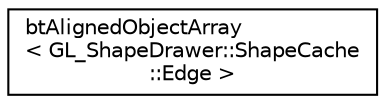 digraph "Graphical Class Hierarchy"
{
  edge [fontname="Helvetica",fontsize="10",labelfontname="Helvetica",labelfontsize="10"];
  node [fontname="Helvetica",fontsize="10",shape=record];
  rankdir="LR";
  Node1 [label="btAlignedObjectArray\l\< GL_ShapeDrawer::ShapeCache\l::Edge \>",height=0.2,width=0.4,color="black", fillcolor="white", style="filled",URL="$classbt_aligned_object_array.html"];
}
